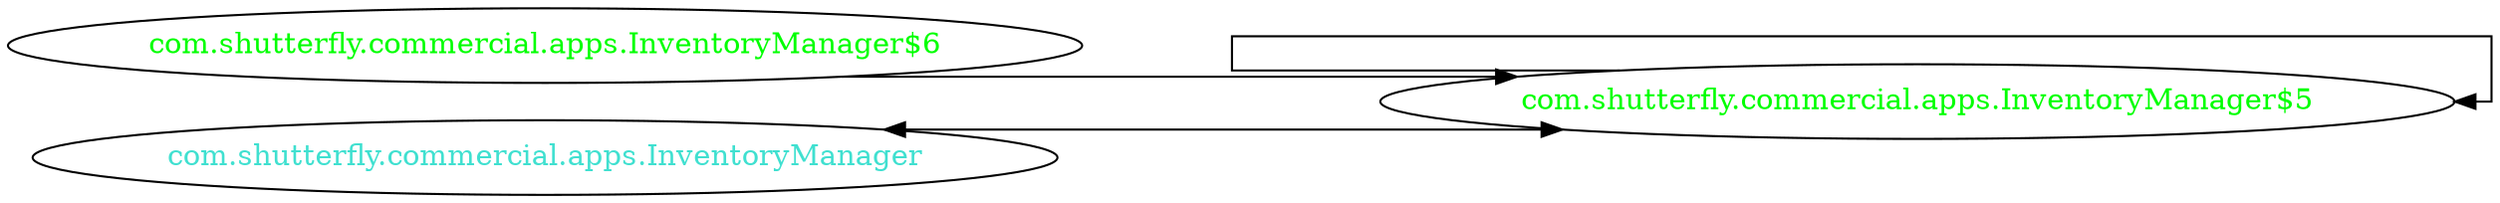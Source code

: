 digraph dependencyGraph {
 concentrate=true;
 ranksep="2.0";
 rankdir="LR"; 
 splines="ortho";
"com.shutterfly.commercial.apps.InventoryManager$5" [fontcolor="red"];
"com.shutterfly.commercial.apps.InventoryManager$5" [ fontcolor="green" ];
"com.shutterfly.commercial.apps.InventoryManager$5"->"com.shutterfly.commercial.apps.InventoryManager$5";
"com.shutterfly.commercial.apps.InventoryManager$6" [ fontcolor="green" ];
"com.shutterfly.commercial.apps.InventoryManager$6"->"com.shutterfly.commercial.apps.InventoryManager$5";
"com.shutterfly.commercial.apps.InventoryManager" [ fontcolor="turquoise" ];
"com.shutterfly.commercial.apps.InventoryManager"->"com.shutterfly.commercial.apps.InventoryManager$5" [dir=both];
}
